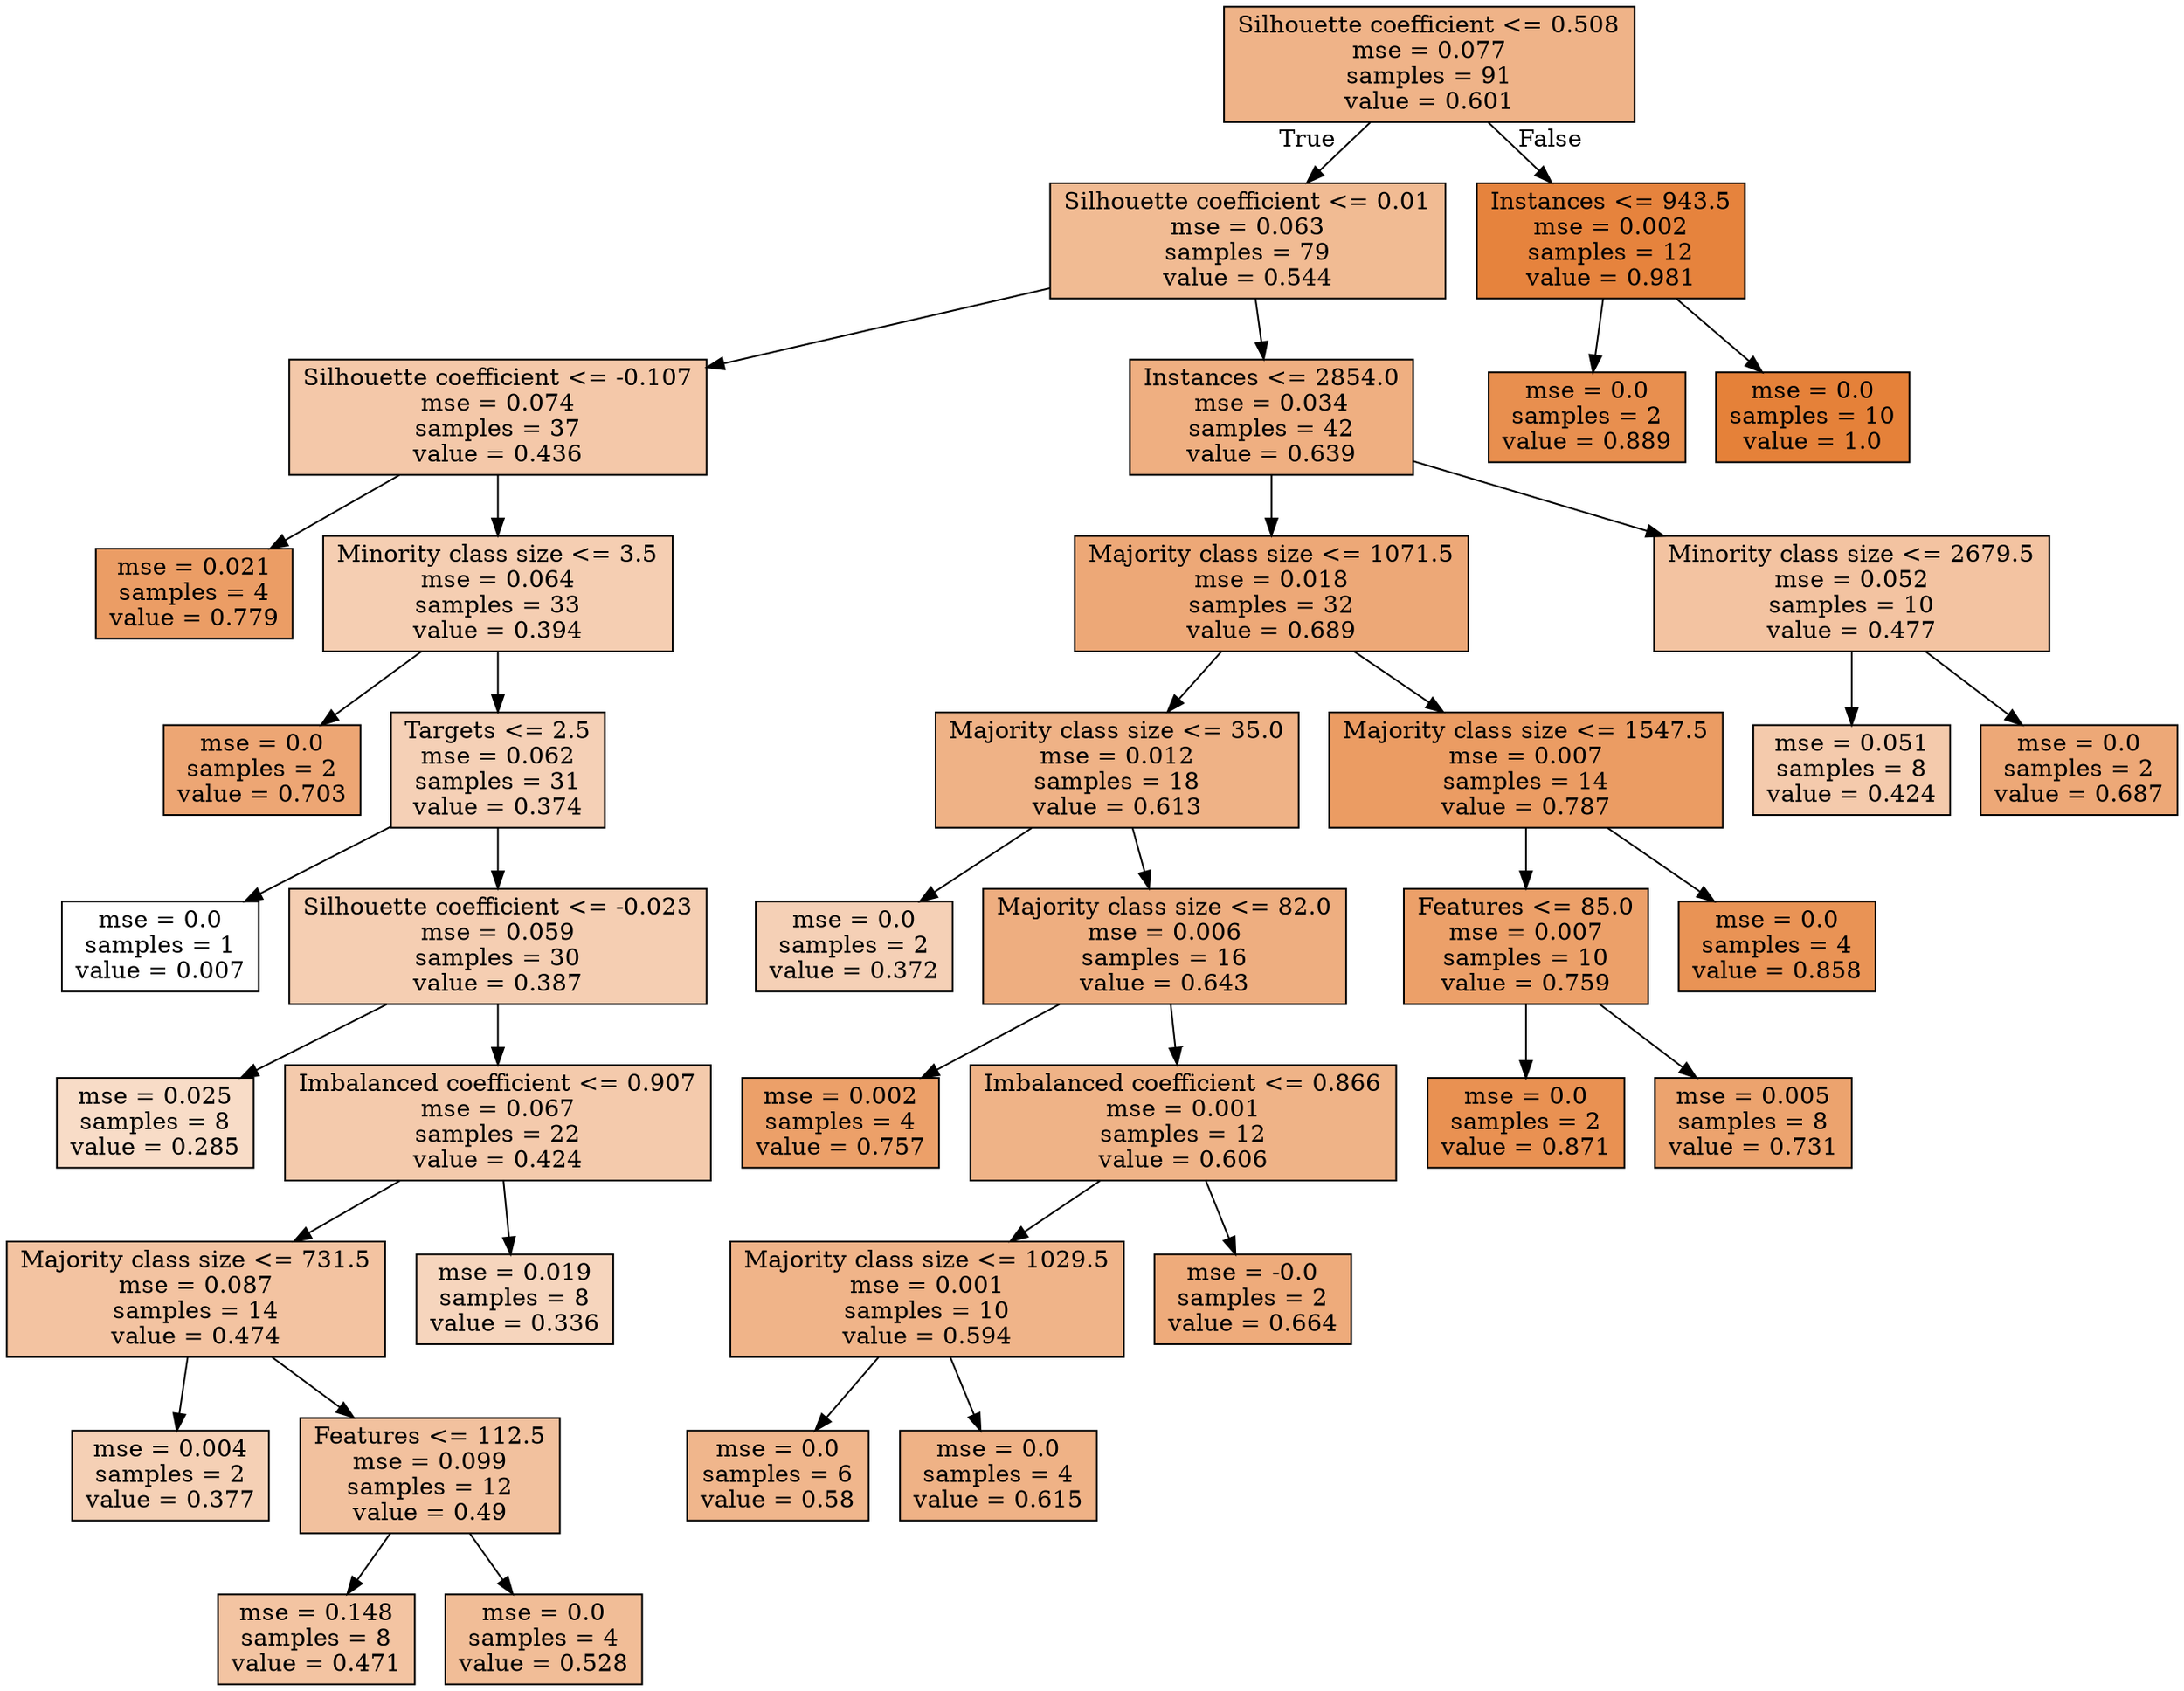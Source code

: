 digraph Tree {
node [shape=box, style="filled", color="black"] ;
0 [label="Silhouette coefficient <= 0.508\nmse = 0.077\nsamples = 91\nvalue = 0.601", fillcolor="#e5813999"] ;
1 [label="Silhouette coefficient <= 0.01\nmse = 0.063\nsamples = 79\nvalue = 0.544", fillcolor="#e581398a"] ;
0 -> 1 [labeldistance=2.5, labelangle=45, headlabel="True"] ;
2 [label="Silhouette coefficient <= -0.107\nmse = 0.074\nsamples = 37\nvalue = 0.436", fillcolor="#e581396e"] ;
1 -> 2 ;
3 [label="mse = 0.021\nsamples = 4\nvalue = 0.779", fillcolor="#e58139c6"] ;
2 -> 3 ;
4 [label="Minority class size <= 3.5\nmse = 0.064\nsamples = 33\nvalue = 0.394", fillcolor="#e5813963"] ;
2 -> 4 ;
5 [label="mse = 0.0\nsamples = 2\nvalue = 0.703", fillcolor="#e58139b3"] ;
4 -> 5 ;
6 [label="Targets <= 2.5\nmse = 0.062\nsamples = 31\nvalue = 0.374", fillcolor="#e581395e"] ;
4 -> 6 ;
7 [label="mse = 0.0\nsamples = 1\nvalue = 0.007", fillcolor="#e5813900"] ;
6 -> 7 ;
8 [label="Silhouette coefficient <= -0.023\nmse = 0.059\nsamples = 30\nvalue = 0.387", fillcolor="#e5813962"] ;
6 -> 8 ;
9 [label="mse = 0.025\nsamples = 8\nvalue = 0.285", fillcolor="#e5813947"] ;
8 -> 9 ;
10 [label="Imbalanced coefficient <= 0.907\nmse = 0.067\nsamples = 22\nvalue = 0.424", fillcolor="#e581396b"] ;
8 -> 10 ;
11 [label="Majority class size <= 731.5\nmse = 0.087\nsamples = 14\nvalue = 0.474", fillcolor="#e5813978"] ;
10 -> 11 ;
12 [label="mse = 0.004\nsamples = 2\nvalue = 0.377", fillcolor="#e581395f"] ;
11 -> 12 ;
13 [label="Features <= 112.5\nmse = 0.099\nsamples = 12\nvalue = 0.49", fillcolor="#e581397c"] ;
11 -> 13 ;
14 [label="mse = 0.148\nsamples = 8\nvalue = 0.471", fillcolor="#e5813977"] ;
13 -> 14 ;
15 [label="mse = 0.0\nsamples = 4\nvalue = 0.528", fillcolor="#e5813986"] ;
13 -> 15 ;
16 [label="mse = 0.019\nsamples = 8\nvalue = 0.336", fillcolor="#e5813954"] ;
10 -> 16 ;
17 [label="Instances <= 2854.0\nmse = 0.034\nsamples = 42\nvalue = 0.639", fillcolor="#e58139a2"] ;
1 -> 17 ;
18 [label="Majority class size <= 1071.5\nmse = 0.018\nsamples = 32\nvalue = 0.689", fillcolor="#e58139af"] ;
17 -> 18 ;
19 [label="Majority class size <= 35.0\nmse = 0.012\nsamples = 18\nvalue = 0.613", fillcolor="#e581399c"] ;
18 -> 19 ;
20 [label="mse = 0.0\nsamples = 2\nvalue = 0.372", fillcolor="#e581395e"] ;
19 -> 20 ;
21 [label="Majority class size <= 82.0\nmse = 0.006\nsamples = 16\nvalue = 0.643", fillcolor="#e58139a3"] ;
19 -> 21 ;
22 [label="mse = 0.002\nsamples = 4\nvalue = 0.757", fillcolor="#e58139c1"] ;
21 -> 22 ;
23 [label="Imbalanced coefficient <= 0.866\nmse = 0.001\nsamples = 12\nvalue = 0.606", fillcolor="#e581399a"] ;
21 -> 23 ;
24 [label="Majority class size <= 1029.5\nmse = 0.001\nsamples = 10\nvalue = 0.594", fillcolor="#e5813997"] ;
23 -> 24 ;
25 [label="mse = 0.0\nsamples = 6\nvalue = 0.58", fillcolor="#e5813993"] ;
24 -> 25 ;
26 [label="mse = 0.0\nsamples = 4\nvalue = 0.615", fillcolor="#e581399c"] ;
24 -> 26 ;
27 [label="mse = -0.0\nsamples = 2\nvalue = 0.664", fillcolor="#e58139a9"] ;
23 -> 27 ;
28 [label="Majority class size <= 1547.5\nmse = 0.007\nsamples = 14\nvalue = 0.787", fillcolor="#e58139c8"] ;
18 -> 28 ;
29 [label="Features <= 85.0\nmse = 0.007\nsamples = 10\nvalue = 0.759", fillcolor="#e58139c1"] ;
28 -> 29 ;
30 [label="mse = 0.0\nsamples = 2\nvalue = 0.871", fillcolor="#e58139de"] ;
29 -> 30 ;
31 [label="mse = 0.005\nsamples = 8\nvalue = 0.731", fillcolor="#e58139ba"] ;
29 -> 31 ;
32 [label="mse = 0.0\nsamples = 4\nvalue = 0.858", fillcolor="#e58139db"] ;
28 -> 32 ;
33 [label="Minority class size <= 2679.5\nmse = 0.052\nsamples = 10\nvalue = 0.477", fillcolor="#e5813979"] ;
17 -> 33 ;
34 [label="mse = 0.051\nsamples = 8\nvalue = 0.424", fillcolor="#e581396b"] ;
33 -> 34 ;
35 [label="mse = 0.0\nsamples = 2\nvalue = 0.687", fillcolor="#e58139af"] ;
33 -> 35 ;
36 [label="Instances <= 943.5\nmse = 0.002\nsamples = 12\nvalue = 0.981", fillcolor="#e58139fa"] ;
0 -> 36 [labeldistance=2.5, labelangle=-45, headlabel="False"] ;
37 [label="mse = 0.0\nsamples = 2\nvalue = 0.889", fillcolor="#e58139e2"] ;
36 -> 37 ;
38 [label="mse = 0.0\nsamples = 10\nvalue = 1.0", fillcolor="#e58139ff"] ;
36 -> 38 ;
}